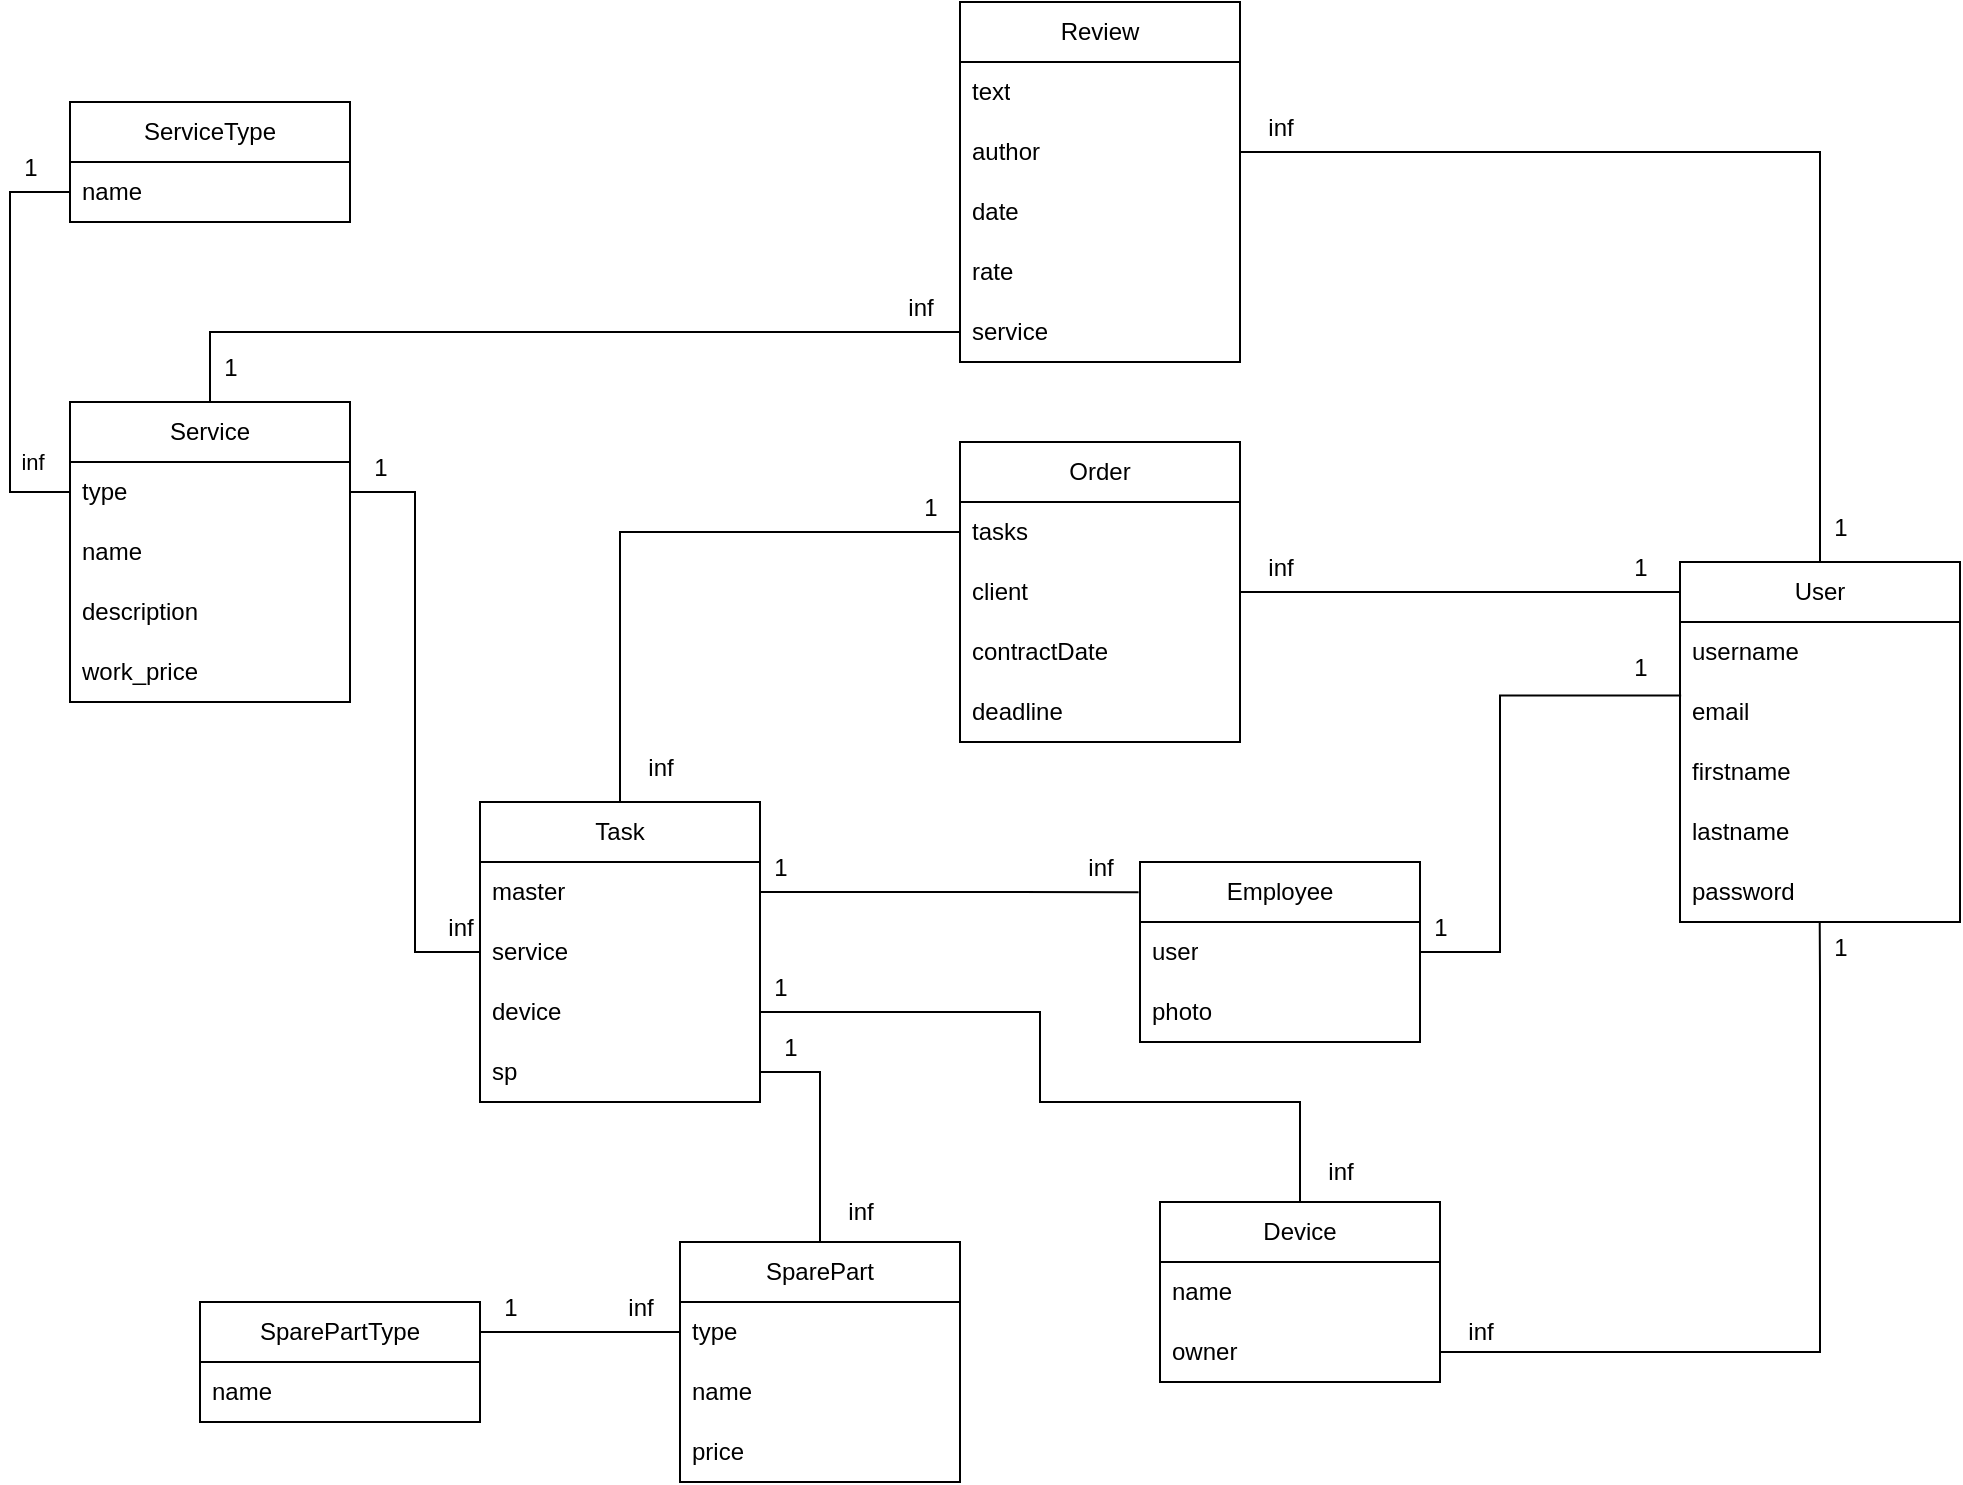<mxfile version="21.1.8" type="device">
  <diagram name="Страница 1" id="v-4OBDa3g8ti4X1HeZ94">
    <mxGraphModel dx="1363" dy="917" grid="1" gridSize="10" guides="1" tooltips="1" connect="1" arrows="1" fold="1" page="1" pageScale="1" pageWidth="1200" pageHeight="1920" math="0" shadow="0">
      <root>
        <mxCell id="0" />
        <mxCell id="1" parent="0" />
        <mxCell id="guEY1ZKLVSrb8ltvbtgd-1" value="ServiceType" style="swimlane;fontStyle=0;childLayout=stackLayout;horizontal=1;startSize=30;horizontalStack=0;resizeParent=1;resizeParentMax=0;resizeLast=0;collapsible=1;marginBottom=0;whiteSpace=wrap;html=1;" vertex="1" parent="1">
          <mxGeometry x="45" y="550" width="140" height="60" as="geometry" />
        </mxCell>
        <mxCell id="guEY1ZKLVSrb8ltvbtgd-2" value="name" style="text;strokeColor=none;fillColor=none;align=left;verticalAlign=middle;spacingLeft=4;spacingRight=4;overflow=hidden;points=[[0,0.5],[1,0.5]];portConstraint=eastwest;rotatable=0;whiteSpace=wrap;html=1;" vertex="1" parent="guEY1ZKLVSrb8ltvbtgd-1">
          <mxGeometry y="30" width="140" height="30" as="geometry" />
        </mxCell>
        <mxCell id="guEY1ZKLVSrb8ltvbtgd-9" value="SparePartType" style="swimlane;fontStyle=0;childLayout=stackLayout;horizontal=1;startSize=30;horizontalStack=0;resizeParent=1;resizeParentMax=0;resizeLast=0;collapsible=1;marginBottom=0;whiteSpace=wrap;html=1;" vertex="1" parent="1">
          <mxGeometry x="110" y="1150" width="140" height="60" as="geometry" />
        </mxCell>
        <mxCell id="guEY1ZKLVSrb8ltvbtgd-10" value="name" style="text;strokeColor=none;fillColor=none;align=left;verticalAlign=middle;spacingLeft=4;spacingRight=4;overflow=hidden;points=[[0,0.5],[1,0.5]];portConstraint=eastwest;rotatable=0;whiteSpace=wrap;html=1;" vertex="1" parent="guEY1ZKLVSrb8ltvbtgd-9">
          <mxGeometry y="30" width="140" height="30" as="geometry" />
        </mxCell>
        <mxCell id="guEY1ZKLVSrb8ltvbtgd-11" value="User" style="swimlane;fontStyle=0;childLayout=stackLayout;horizontal=1;startSize=30;horizontalStack=0;resizeParent=1;resizeParentMax=0;resizeLast=0;collapsible=1;marginBottom=0;whiteSpace=wrap;html=1;" vertex="1" parent="1">
          <mxGeometry x="850" y="780" width="140" height="180" as="geometry" />
        </mxCell>
        <mxCell id="guEY1ZKLVSrb8ltvbtgd-12" value="username" style="text;strokeColor=none;fillColor=none;align=left;verticalAlign=middle;spacingLeft=4;spacingRight=4;overflow=hidden;points=[[0,0.5],[1,0.5]];portConstraint=eastwest;rotatable=0;whiteSpace=wrap;html=1;" vertex="1" parent="guEY1ZKLVSrb8ltvbtgd-11">
          <mxGeometry y="30" width="140" height="30" as="geometry" />
        </mxCell>
        <mxCell id="guEY1ZKLVSrb8ltvbtgd-13" value="email" style="text;strokeColor=none;fillColor=none;align=left;verticalAlign=middle;spacingLeft=4;spacingRight=4;overflow=hidden;points=[[0,0.5],[1,0.5]];portConstraint=eastwest;rotatable=0;whiteSpace=wrap;html=1;" vertex="1" parent="guEY1ZKLVSrb8ltvbtgd-11">
          <mxGeometry y="60" width="140" height="30" as="geometry" />
        </mxCell>
        <mxCell id="guEY1ZKLVSrb8ltvbtgd-14" value="firstname" style="text;strokeColor=none;fillColor=none;align=left;verticalAlign=middle;spacingLeft=4;spacingRight=4;overflow=hidden;points=[[0,0.5],[1,0.5]];portConstraint=eastwest;rotatable=0;whiteSpace=wrap;html=1;" vertex="1" parent="guEY1ZKLVSrb8ltvbtgd-11">
          <mxGeometry y="90" width="140" height="30" as="geometry" />
        </mxCell>
        <mxCell id="guEY1ZKLVSrb8ltvbtgd-15" value="lastname" style="text;strokeColor=none;fillColor=none;align=left;verticalAlign=middle;spacingLeft=4;spacingRight=4;overflow=hidden;points=[[0,0.5],[1,0.5]];portConstraint=eastwest;rotatable=0;whiteSpace=wrap;html=1;" vertex="1" parent="guEY1ZKLVSrb8ltvbtgd-11">
          <mxGeometry y="120" width="140" height="30" as="geometry" />
        </mxCell>
        <mxCell id="guEY1ZKLVSrb8ltvbtgd-16" value="password" style="text;strokeColor=none;fillColor=none;align=left;verticalAlign=middle;spacingLeft=4;spacingRight=4;overflow=hidden;points=[[0,0.5],[1,0.5]];portConstraint=eastwest;rotatable=0;whiteSpace=wrap;html=1;" vertex="1" parent="guEY1ZKLVSrb8ltvbtgd-11">
          <mxGeometry y="150" width="140" height="30" as="geometry" />
        </mxCell>
        <mxCell id="guEY1ZKLVSrb8ltvbtgd-17" value="Employee" style="swimlane;fontStyle=0;childLayout=stackLayout;horizontal=1;startSize=30;horizontalStack=0;resizeParent=1;resizeParentMax=0;resizeLast=0;collapsible=1;marginBottom=0;whiteSpace=wrap;html=1;" vertex="1" parent="1">
          <mxGeometry x="580" y="930" width="140" height="90" as="geometry" />
        </mxCell>
        <mxCell id="guEY1ZKLVSrb8ltvbtgd-18" value="user" style="text;strokeColor=none;fillColor=none;align=left;verticalAlign=middle;spacingLeft=4;spacingRight=4;overflow=hidden;points=[[0,0.5],[1,0.5]];portConstraint=eastwest;rotatable=0;whiteSpace=wrap;html=1;" vertex="1" parent="guEY1ZKLVSrb8ltvbtgd-17">
          <mxGeometry y="30" width="140" height="30" as="geometry" />
        </mxCell>
        <mxCell id="guEY1ZKLVSrb8ltvbtgd-19" value="photo" style="text;strokeColor=none;fillColor=none;align=left;verticalAlign=middle;spacingLeft=4;spacingRight=4;overflow=hidden;points=[[0,0.5],[1,0.5]];portConstraint=eastwest;rotatable=0;whiteSpace=wrap;html=1;" vertex="1" parent="guEY1ZKLVSrb8ltvbtgd-17">
          <mxGeometry y="60" width="140" height="30" as="geometry" />
        </mxCell>
        <mxCell id="guEY1ZKLVSrb8ltvbtgd-21" value="SparePart" style="swimlane;fontStyle=0;childLayout=stackLayout;horizontal=1;startSize=30;horizontalStack=0;resizeParent=1;resizeParentMax=0;resizeLast=0;collapsible=1;marginBottom=0;whiteSpace=wrap;html=1;" vertex="1" parent="1">
          <mxGeometry x="350" y="1120" width="140" height="120" as="geometry" />
        </mxCell>
        <mxCell id="guEY1ZKLVSrb8ltvbtgd-22" value="type" style="text;strokeColor=none;fillColor=none;align=left;verticalAlign=middle;spacingLeft=4;spacingRight=4;overflow=hidden;points=[[0,0.5],[1,0.5]];portConstraint=eastwest;rotatable=0;whiteSpace=wrap;html=1;" vertex="1" parent="guEY1ZKLVSrb8ltvbtgd-21">
          <mxGeometry y="30" width="140" height="30" as="geometry" />
        </mxCell>
        <mxCell id="guEY1ZKLVSrb8ltvbtgd-23" value="name" style="text;strokeColor=none;fillColor=none;align=left;verticalAlign=middle;spacingLeft=4;spacingRight=4;overflow=hidden;points=[[0,0.5],[1,0.5]];portConstraint=eastwest;rotatable=0;whiteSpace=wrap;html=1;" vertex="1" parent="guEY1ZKLVSrb8ltvbtgd-21">
          <mxGeometry y="60" width="140" height="30" as="geometry" />
        </mxCell>
        <mxCell id="guEY1ZKLVSrb8ltvbtgd-24" value="price" style="text;strokeColor=none;fillColor=none;align=left;verticalAlign=middle;spacingLeft=4;spacingRight=4;overflow=hidden;points=[[0,0.5],[1,0.5]];portConstraint=eastwest;rotatable=0;whiteSpace=wrap;html=1;" vertex="1" parent="guEY1ZKLVSrb8ltvbtgd-21">
          <mxGeometry y="90" width="140" height="30" as="geometry" />
        </mxCell>
        <mxCell id="guEY1ZKLVSrb8ltvbtgd-25" value="Service" style="swimlane;fontStyle=0;childLayout=stackLayout;horizontal=1;startSize=30;horizontalStack=0;resizeParent=1;resizeParentMax=0;resizeLast=0;collapsible=1;marginBottom=0;whiteSpace=wrap;html=1;" vertex="1" parent="1">
          <mxGeometry x="45" y="700" width="140" height="150" as="geometry" />
        </mxCell>
        <mxCell id="guEY1ZKLVSrb8ltvbtgd-26" value="type" style="text;strokeColor=none;fillColor=none;align=left;verticalAlign=middle;spacingLeft=4;spacingRight=4;overflow=hidden;points=[[0,0.5],[1,0.5]];portConstraint=eastwest;rotatable=0;whiteSpace=wrap;html=1;" vertex="1" parent="guEY1ZKLVSrb8ltvbtgd-25">
          <mxGeometry y="30" width="140" height="30" as="geometry" />
        </mxCell>
        <mxCell id="guEY1ZKLVSrb8ltvbtgd-27" value="name" style="text;strokeColor=none;fillColor=none;align=left;verticalAlign=middle;spacingLeft=4;spacingRight=4;overflow=hidden;points=[[0,0.5],[1,0.5]];portConstraint=eastwest;rotatable=0;whiteSpace=wrap;html=1;" vertex="1" parent="guEY1ZKLVSrb8ltvbtgd-25">
          <mxGeometry y="60" width="140" height="30" as="geometry" />
        </mxCell>
        <mxCell id="guEY1ZKLVSrb8ltvbtgd-28" value="description" style="text;strokeColor=none;fillColor=none;align=left;verticalAlign=middle;spacingLeft=4;spacingRight=4;overflow=hidden;points=[[0,0.5],[1,0.5]];portConstraint=eastwest;rotatable=0;whiteSpace=wrap;html=1;" vertex="1" parent="guEY1ZKLVSrb8ltvbtgd-25">
          <mxGeometry y="90" width="140" height="30" as="geometry" />
        </mxCell>
        <mxCell id="guEY1ZKLVSrb8ltvbtgd-29" value="work_price" style="text;strokeColor=none;fillColor=none;align=left;verticalAlign=middle;spacingLeft=4;spacingRight=4;overflow=hidden;points=[[0,0.5],[1,0.5]];portConstraint=eastwest;rotatable=0;whiteSpace=wrap;html=1;" vertex="1" parent="guEY1ZKLVSrb8ltvbtgd-25">
          <mxGeometry y="120" width="140" height="30" as="geometry" />
        </mxCell>
        <mxCell id="guEY1ZKLVSrb8ltvbtgd-30" value="Device" style="swimlane;fontStyle=0;childLayout=stackLayout;horizontal=1;startSize=30;horizontalStack=0;resizeParent=1;resizeParentMax=0;resizeLast=0;collapsible=1;marginBottom=0;whiteSpace=wrap;html=1;" vertex="1" parent="1">
          <mxGeometry x="590" y="1100" width="140" height="90" as="geometry" />
        </mxCell>
        <mxCell id="guEY1ZKLVSrb8ltvbtgd-31" value="name" style="text;strokeColor=none;fillColor=none;align=left;verticalAlign=middle;spacingLeft=4;spacingRight=4;overflow=hidden;points=[[0,0.5],[1,0.5]];portConstraint=eastwest;rotatable=0;whiteSpace=wrap;html=1;" vertex="1" parent="guEY1ZKLVSrb8ltvbtgd-30">
          <mxGeometry y="30" width="140" height="30" as="geometry" />
        </mxCell>
        <mxCell id="guEY1ZKLVSrb8ltvbtgd-32" value="owner" style="text;strokeColor=none;fillColor=none;align=left;verticalAlign=middle;spacingLeft=4;spacingRight=4;overflow=hidden;points=[[0,0.5],[1,0.5]];portConstraint=eastwest;rotatable=0;whiteSpace=wrap;html=1;" vertex="1" parent="guEY1ZKLVSrb8ltvbtgd-30">
          <mxGeometry y="60" width="140" height="30" as="geometry" />
        </mxCell>
        <mxCell id="guEY1ZKLVSrb8ltvbtgd-34" value="Task" style="swimlane;fontStyle=0;childLayout=stackLayout;horizontal=1;startSize=30;horizontalStack=0;resizeParent=1;resizeParentMax=0;resizeLast=0;collapsible=1;marginBottom=0;whiteSpace=wrap;html=1;" vertex="1" parent="1">
          <mxGeometry x="250" y="900" width="140" height="150" as="geometry" />
        </mxCell>
        <mxCell id="guEY1ZKLVSrb8ltvbtgd-35" value="master" style="text;strokeColor=none;fillColor=none;align=left;verticalAlign=middle;spacingLeft=4;spacingRight=4;overflow=hidden;points=[[0,0.5],[1,0.5]];portConstraint=eastwest;rotatable=0;whiteSpace=wrap;html=1;" vertex="1" parent="guEY1ZKLVSrb8ltvbtgd-34">
          <mxGeometry y="30" width="140" height="30" as="geometry" />
        </mxCell>
        <mxCell id="guEY1ZKLVSrb8ltvbtgd-36" value="service" style="text;strokeColor=none;fillColor=none;align=left;verticalAlign=middle;spacingLeft=4;spacingRight=4;overflow=hidden;points=[[0,0.5],[1,0.5]];portConstraint=eastwest;rotatable=0;whiteSpace=wrap;html=1;" vertex="1" parent="guEY1ZKLVSrb8ltvbtgd-34">
          <mxGeometry y="60" width="140" height="30" as="geometry" />
        </mxCell>
        <mxCell id="guEY1ZKLVSrb8ltvbtgd-37" value="device" style="text;strokeColor=none;fillColor=none;align=left;verticalAlign=middle;spacingLeft=4;spacingRight=4;overflow=hidden;points=[[0,0.5],[1,0.5]];portConstraint=eastwest;rotatable=0;whiteSpace=wrap;html=1;" vertex="1" parent="guEY1ZKLVSrb8ltvbtgd-34">
          <mxGeometry y="90" width="140" height="30" as="geometry" />
        </mxCell>
        <mxCell id="guEY1ZKLVSrb8ltvbtgd-38" value="sp" style="text;strokeColor=none;fillColor=none;align=left;verticalAlign=middle;spacingLeft=4;spacingRight=4;overflow=hidden;points=[[0,0.5],[1,0.5]];portConstraint=eastwest;rotatable=0;whiteSpace=wrap;html=1;" vertex="1" parent="guEY1ZKLVSrb8ltvbtgd-34">
          <mxGeometry y="120" width="140" height="30" as="geometry" />
        </mxCell>
        <mxCell id="guEY1ZKLVSrb8ltvbtgd-39" value="Order" style="swimlane;fontStyle=0;childLayout=stackLayout;horizontal=1;startSize=30;horizontalStack=0;resizeParent=1;resizeParentMax=0;resizeLast=0;collapsible=1;marginBottom=0;whiteSpace=wrap;html=1;" vertex="1" parent="1">
          <mxGeometry x="490" y="720" width="140" height="150" as="geometry" />
        </mxCell>
        <mxCell id="guEY1ZKLVSrb8ltvbtgd-40" value="tasks" style="text;strokeColor=none;fillColor=none;align=left;verticalAlign=middle;spacingLeft=4;spacingRight=4;overflow=hidden;points=[[0,0.5],[1,0.5]];portConstraint=eastwest;rotatable=0;whiteSpace=wrap;html=1;" vertex="1" parent="guEY1ZKLVSrb8ltvbtgd-39">
          <mxGeometry y="30" width="140" height="30" as="geometry" />
        </mxCell>
        <mxCell id="guEY1ZKLVSrb8ltvbtgd-41" value="client" style="text;strokeColor=none;fillColor=none;align=left;verticalAlign=middle;spacingLeft=4;spacingRight=4;overflow=hidden;points=[[0,0.5],[1,0.5]];portConstraint=eastwest;rotatable=0;whiteSpace=wrap;html=1;" vertex="1" parent="guEY1ZKLVSrb8ltvbtgd-39">
          <mxGeometry y="60" width="140" height="30" as="geometry" />
        </mxCell>
        <mxCell id="guEY1ZKLVSrb8ltvbtgd-42" value="contractDate" style="text;strokeColor=none;fillColor=none;align=left;verticalAlign=middle;spacingLeft=4;spacingRight=4;overflow=hidden;points=[[0,0.5],[1,0.5]];portConstraint=eastwest;rotatable=0;whiteSpace=wrap;html=1;" vertex="1" parent="guEY1ZKLVSrb8ltvbtgd-39">
          <mxGeometry y="90" width="140" height="30" as="geometry" />
        </mxCell>
        <mxCell id="guEY1ZKLVSrb8ltvbtgd-43" value="deadline" style="text;strokeColor=none;fillColor=none;align=left;verticalAlign=middle;spacingLeft=4;spacingRight=4;overflow=hidden;points=[[0,0.5],[1,0.5]];portConstraint=eastwest;rotatable=0;whiteSpace=wrap;html=1;" vertex="1" parent="guEY1ZKLVSrb8ltvbtgd-39">
          <mxGeometry y="120" width="140" height="30" as="geometry" />
        </mxCell>
        <mxCell id="guEY1ZKLVSrb8ltvbtgd-44" value="Review" style="swimlane;fontStyle=0;childLayout=stackLayout;horizontal=1;startSize=30;horizontalStack=0;resizeParent=1;resizeParentMax=0;resizeLast=0;collapsible=1;marginBottom=0;whiteSpace=wrap;html=1;" vertex="1" parent="1">
          <mxGeometry x="490" y="500" width="140" height="180" as="geometry" />
        </mxCell>
        <mxCell id="guEY1ZKLVSrb8ltvbtgd-45" value="text" style="text;strokeColor=none;fillColor=none;align=left;verticalAlign=middle;spacingLeft=4;spacingRight=4;overflow=hidden;points=[[0,0.5],[1,0.5]];portConstraint=eastwest;rotatable=0;whiteSpace=wrap;html=1;" vertex="1" parent="guEY1ZKLVSrb8ltvbtgd-44">
          <mxGeometry y="30" width="140" height="30" as="geometry" />
        </mxCell>
        <mxCell id="guEY1ZKLVSrb8ltvbtgd-46" value="author" style="text;strokeColor=none;fillColor=none;align=left;verticalAlign=middle;spacingLeft=4;spacingRight=4;overflow=hidden;points=[[0,0.5],[1,0.5]];portConstraint=eastwest;rotatable=0;whiteSpace=wrap;html=1;" vertex="1" parent="guEY1ZKLVSrb8ltvbtgd-44">
          <mxGeometry y="60" width="140" height="30" as="geometry" />
        </mxCell>
        <mxCell id="guEY1ZKLVSrb8ltvbtgd-47" value="date" style="text;strokeColor=none;fillColor=none;align=left;verticalAlign=middle;spacingLeft=4;spacingRight=4;overflow=hidden;points=[[0,0.5],[1,0.5]];portConstraint=eastwest;rotatable=0;whiteSpace=wrap;html=1;" vertex="1" parent="guEY1ZKLVSrb8ltvbtgd-44">
          <mxGeometry y="90" width="140" height="30" as="geometry" />
        </mxCell>
        <mxCell id="guEY1ZKLVSrb8ltvbtgd-48" value="rate" style="text;strokeColor=none;fillColor=none;align=left;verticalAlign=middle;spacingLeft=4;spacingRight=4;overflow=hidden;points=[[0,0.5],[1,0.5]];portConstraint=eastwest;rotatable=0;whiteSpace=wrap;html=1;" vertex="1" parent="guEY1ZKLVSrb8ltvbtgd-44">
          <mxGeometry y="120" width="140" height="30" as="geometry" />
        </mxCell>
        <mxCell id="guEY1ZKLVSrb8ltvbtgd-49" value="service" style="text;strokeColor=none;fillColor=none;align=left;verticalAlign=middle;spacingLeft=4;spacingRight=4;overflow=hidden;points=[[0,0.5],[1,0.5]];portConstraint=eastwest;rotatable=0;whiteSpace=wrap;html=1;" vertex="1" parent="guEY1ZKLVSrb8ltvbtgd-44">
          <mxGeometry y="150" width="140" height="30" as="geometry" />
        </mxCell>
        <mxCell id="guEY1ZKLVSrb8ltvbtgd-60" style="edgeStyle=orthogonalEdgeStyle;rounded=0;orthogonalLoop=1;jettySize=auto;html=1;entryX=1;entryY=0.5;entryDx=0;entryDy=0;endArrow=none;endFill=0;" edge="1" parent="1" source="guEY1ZKLVSrb8ltvbtgd-36" target="guEY1ZKLVSrb8ltvbtgd-26">
          <mxGeometry relative="1" as="geometry" />
        </mxCell>
        <mxCell id="guEY1ZKLVSrb8ltvbtgd-62" style="edgeStyle=orthogonalEdgeStyle;rounded=0;orthogonalLoop=1;jettySize=auto;html=1;entryX=0.5;entryY=0;entryDx=0;entryDy=0;endArrow=none;endFill=0;" edge="1" parent="1" source="guEY1ZKLVSrb8ltvbtgd-40" target="guEY1ZKLVSrb8ltvbtgd-34">
          <mxGeometry relative="1" as="geometry" />
        </mxCell>
        <mxCell id="guEY1ZKLVSrb8ltvbtgd-64" style="edgeStyle=orthogonalEdgeStyle;rounded=0;orthogonalLoop=1;jettySize=auto;html=1;entryX=0.004;entryY=0.227;entryDx=0;entryDy=0;entryPerimeter=0;endArrow=none;endFill=0;" edge="1" parent="1" source="guEY1ZKLVSrb8ltvbtgd-18" target="guEY1ZKLVSrb8ltvbtgd-13">
          <mxGeometry relative="1" as="geometry">
            <Array as="points">
              <mxPoint x="760" y="975" />
              <mxPoint x="760" y="847" />
            </Array>
          </mxGeometry>
        </mxCell>
        <mxCell id="guEY1ZKLVSrb8ltvbtgd-69" style="edgeStyle=orthogonalEdgeStyle;rounded=0;orthogonalLoop=1;jettySize=auto;html=1;entryX=1;entryY=0.25;entryDx=0;entryDy=0;endArrow=none;endFill=0;" edge="1" parent="1" source="guEY1ZKLVSrb8ltvbtgd-22" target="guEY1ZKLVSrb8ltvbtgd-9">
          <mxGeometry relative="1" as="geometry" />
        </mxCell>
        <mxCell id="guEY1ZKLVSrb8ltvbtgd-70" style="edgeStyle=orthogonalEdgeStyle;rounded=0;orthogonalLoop=1;jettySize=auto;html=1;entryX=0;entryY=0.5;entryDx=0;entryDy=0;endArrow=none;endFill=0;" edge="1" parent="1" source="guEY1ZKLVSrb8ltvbtgd-26" target="guEY1ZKLVSrb8ltvbtgd-2">
          <mxGeometry relative="1" as="geometry">
            <Array as="points">
              <mxPoint x="15" y="745" />
              <mxPoint x="15" y="595" />
            </Array>
          </mxGeometry>
        </mxCell>
        <mxCell id="guEY1ZKLVSrb8ltvbtgd-85" value="inf" style="edgeLabel;html=1;align=center;verticalAlign=middle;resizable=0;points=[];" vertex="1" connectable="0" parent="guEY1ZKLVSrb8ltvbtgd-70">
          <mxGeometry x="-0.917" y="-5" relative="1" as="geometry">
            <mxPoint x="-11" y="-10" as="offset" />
          </mxGeometry>
        </mxCell>
        <mxCell id="guEY1ZKLVSrb8ltvbtgd-71" style="edgeStyle=orthogonalEdgeStyle;rounded=0;orthogonalLoop=1;jettySize=auto;html=1;endArrow=none;endFill=0;" edge="1" parent="1" source="guEY1ZKLVSrb8ltvbtgd-46" target="guEY1ZKLVSrb8ltvbtgd-11">
          <mxGeometry relative="1" as="geometry" />
        </mxCell>
        <mxCell id="guEY1ZKLVSrb8ltvbtgd-72" style="edgeStyle=orthogonalEdgeStyle;rounded=0;orthogonalLoop=1;jettySize=auto;html=1;endArrow=none;endFill=0;" edge="1" parent="1" source="guEY1ZKLVSrb8ltvbtgd-49" target="guEY1ZKLVSrb8ltvbtgd-25">
          <mxGeometry relative="1" as="geometry" />
        </mxCell>
        <mxCell id="guEY1ZKLVSrb8ltvbtgd-74" style="edgeStyle=orthogonalEdgeStyle;rounded=0;orthogonalLoop=1;jettySize=auto;html=1;entryX=0.5;entryY=0;entryDx=0;entryDy=0;endArrow=none;endFill=0;" edge="1" parent="1" source="guEY1ZKLVSrb8ltvbtgd-38" target="guEY1ZKLVSrb8ltvbtgd-21">
          <mxGeometry relative="1" as="geometry" />
        </mxCell>
        <mxCell id="guEY1ZKLVSrb8ltvbtgd-76" style="edgeStyle=orthogonalEdgeStyle;rounded=0;orthogonalLoop=1;jettySize=auto;html=1;entryX=-0.005;entryY=0.168;entryDx=0;entryDy=0;entryPerimeter=0;endArrow=none;endFill=0;" edge="1" parent="1" source="guEY1ZKLVSrb8ltvbtgd-35" target="guEY1ZKLVSrb8ltvbtgd-17">
          <mxGeometry relative="1" as="geometry">
            <mxPoint x="470" y="945.5" as="targetPoint" />
          </mxGeometry>
        </mxCell>
        <mxCell id="guEY1ZKLVSrb8ltvbtgd-77" style="edgeStyle=orthogonalEdgeStyle;rounded=0;orthogonalLoop=1;jettySize=auto;html=1;entryX=-0.001;entryY=0.083;entryDx=0;entryDy=0;entryPerimeter=0;endArrow=none;endFill=0;" edge="1" parent="1" source="guEY1ZKLVSrb8ltvbtgd-41" target="guEY1ZKLVSrb8ltvbtgd-11">
          <mxGeometry relative="1" as="geometry" />
        </mxCell>
        <mxCell id="guEY1ZKLVSrb8ltvbtgd-83" style="edgeStyle=orthogonalEdgeStyle;rounded=0;orthogonalLoop=1;jettySize=auto;html=1;entryX=0.5;entryY=0;entryDx=0;entryDy=0;endArrow=none;endFill=0;" edge="1" parent="1" source="guEY1ZKLVSrb8ltvbtgd-37" target="guEY1ZKLVSrb8ltvbtgd-30">
          <mxGeometry relative="1" as="geometry">
            <Array as="points">
              <mxPoint x="530" y="1005" />
              <mxPoint x="530" y="1050" />
              <mxPoint x="660" y="1050" />
            </Array>
          </mxGeometry>
        </mxCell>
        <mxCell id="guEY1ZKLVSrb8ltvbtgd-84" style="edgeStyle=orthogonalEdgeStyle;rounded=0;orthogonalLoop=1;jettySize=auto;html=1;entryX=0.499;entryY=0.995;entryDx=0;entryDy=0;entryPerimeter=0;endArrow=none;endFill=0;" edge="1" parent="1" source="guEY1ZKLVSrb8ltvbtgd-32" target="guEY1ZKLVSrb8ltvbtgd-16">
          <mxGeometry relative="1" as="geometry">
            <mxPoint x="890" y="990" as="targetPoint" />
            <Array as="points">
              <mxPoint x="920" y="1175" />
              <mxPoint x="920" y="990" />
            </Array>
          </mxGeometry>
        </mxCell>
        <mxCell id="guEY1ZKLVSrb8ltvbtgd-86" value="1" style="text;html=1;align=center;verticalAlign=middle;resizable=0;points=[];autosize=1;strokeColor=none;fillColor=none;" vertex="1" parent="1">
          <mxGeometry x="10" y="568" width="30" height="30" as="geometry" />
        </mxCell>
        <mxCell id="guEY1ZKLVSrb8ltvbtgd-87" value="1" style="text;html=1;align=center;verticalAlign=middle;resizable=0;points=[];autosize=1;strokeColor=none;fillColor=none;" vertex="1" parent="1">
          <mxGeometry x="110" y="668" width="30" height="30" as="geometry" />
        </mxCell>
        <mxCell id="guEY1ZKLVSrb8ltvbtgd-88" value="inf" style="text;html=1;align=center;verticalAlign=middle;resizable=0;points=[];autosize=1;strokeColor=none;fillColor=none;" vertex="1" parent="1">
          <mxGeometry x="450" y="638" width="40" height="30" as="geometry" />
        </mxCell>
        <mxCell id="guEY1ZKLVSrb8ltvbtgd-89" value="inf" style="text;html=1;align=center;verticalAlign=middle;resizable=0;points=[];autosize=1;strokeColor=none;fillColor=none;" vertex="1" parent="1">
          <mxGeometry x="310" y="1138" width="40" height="30" as="geometry" />
        </mxCell>
        <mxCell id="guEY1ZKLVSrb8ltvbtgd-90" value="1" style="text;html=1;align=center;verticalAlign=middle;resizable=0;points=[];autosize=1;strokeColor=none;fillColor=none;" vertex="1" parent="1">
          <mxGeometry x="250" y="1138" width="30" height="30" as="geometry" />
        </mxCell>
        <mxCell id="guEY1ZKLVSrb8ltvbtgd-91" value="inf" style="text;html=1;align=center;verticalAlign=middle;resizable=0;points=[];autosize=1;strokeColor=none;fillColor=none;" vertex="1" parent="1">
          <mxGeometry x="420" y="1090" width="40" height="30" as="geometry" />
        </mxCell>
        <mxCell id="guEY1ZKLVSrb8ltvbtgd-92" value="1" style="text;html=1;align=center;verticalAlign=middle;resizable=0;points=[];autosize=1;strokeColor=none;fillColor=none;" vertex="1" parent="1">
          <mxGeometry x="390" y="1008" width="30" height="30" as="geometry" />
        </mxCell>
        <mxCell id="guEY1ZKLVSrb8ltvbtgd-93" value="1" style="text;html=1;align=center;verticalAlign=middle;resizable=0;points=[];autosize=1;strokeColor=none;fillColor=none;" vertex="1" parent="1">
          <mxGeometry x="385" y="978" width="30" height="30" as="geometry" />
        </mxCell>
        <mxCell id="guEY1ZKLVSrb8ltvbtgd-94" value="inf" style="text;html=1;align=center;verticalAlign=middle;resizable=0;points=[];autosize=1;strokeColor=none;fillColor=none;" vertex="1" parent="1">
          <mxGeometry x="660" y="1070" width="40" height="30" as="geometry" />
        </mxCell>
        <mxCell id="guEY1ZKLVSrb8ltvbtgd-95" value="1" style="text;html=1;align=center;verticalAlign=middle;resizable=0;points=[];autosize=1;strokeColor=none;fillColor=none;" vertex="1" parent="1">
          <mxGeometry x="385" y="918" width="30" height="30" as="geometry" />
        </mxCell>
        <mxCell id="guEY1ZKLVSrb8ltvbtgd-96" value="inf" style="text;html=1;align=center;verticalAlign=middle;resizable=0;points=[];autosize=1;strokeColor=none;fillColor=none;" vertex="1" parent="1">
          <mxGeometry x="540" y="918" width="40" height="30" as="geometry" />
        </mxCell>
        <mxCell id="guEY1ZKLVSrb8ltvbtgd-97" value="inf" style="text;html=1;align=center;verticalAlign=middle;resizable=0;points=[];autosize=1;strokeColor=none;fillColor=none;" vertex="1" parent="1">
          <mxGeometry x="220" y="948" width="40" height="30" as="geometry" />
        </mxCell>
        <mxCell id="guEY1ZKLVSrb8ltvbtgd-98" value="1" style="text;html=1;align=center;verticalAlign=middle;resizable=0;points=[];autosize=1;strokeColor=none;fillColor=none;" vertex="1" parent="1">
          <mxGeometry x="185" y="718" width="30" height="30" as="geometry" />
        </mxCell>
        <mxCell id="guEY1ZKLVSrb8ltvbtgd-99" value="1" style="text;html=1;align=center;verticalAlign=middle;resizable=0;points=[];autosize=1;strokeColor=none;fillColor=none;" vertex="1" parent="1">
          <mxGeometry x="460" y="738" width="30" height="30" as="geometry" />
        </mxCell>
        <mxCell id="guEY1ZKLVSrb8ltvbtgd-100" value="inf" style="text;html=1;align=center;verticalAlign=middle;resizable=0;points=[];autosize=1;strokeColor=none;fillColor=none;" vertex="1" parent="1">
          <mxGeometry x="320" y="868" width="40" height="30" as="geometry" />
        </mxCell>
        <mxCell id="guEY1ZKLVSrb8ltvbtgd-101" value="inf" style="text;html=1;align=center;verticalAlign=middle;resizable=0;points=[];autosize=1;strokeColor=none;fillColor=none;" vertex="1" parent="1">
          <mxGeometry x="630" y="548" width="40" height="30" as="geometry" />
        </mxCell>
        <mxCell id="guEY1ZKLVSrb8ltvbtgd-102" value="1" style="text;html=1;align=center;verticalAlign=middle;resizable=0;points=[];autosize=1;strokeColor=none;fillColor=none;" vertex="1" parent="1">
          <mxGeometry x="915" y="748" width="30" height="30" as="geometry" />
        </mxCell>
        <mxCell id="guEY1ZKLVSrb8ltvbtgd-103" value="1" style="text;html=1;align=center;verticalAlign=middle;resizable=0;points=[];autosize=1;strokeColor=none;fillColor=none;" vertex="1" parent="1">
          <mxGeometry x="715" y="948" width="30" height="30" as="geometry" />
        </mxCell>
        <mxCell id="guEY1ZKLVSrb8ltvbtgd-104" value="1" style="text;html=1;align=center;verticalAlign=middle;resizable=0;points=[];autosize=1;strokeColor=none;fillColor=none;" vertex="1" parent="1">
          <mxGeometry x="815" y="818" width="30" height="30" as="geometry" />
        </mxCell>
        <mxCell id="guEY1ZKLVSrb8ltvbtgd-105" value="inf" style="text;html=1;align=center;verticalAlign=middle;resizable=0;points=[];autosize=1;strokeColor=none;fillColor=none;" vertex="1" parent="1">
          <mxGeometry x="630" y="768" width="40" height="30" as="geometry" />
        </mxCell>
        <mxCell id="guEY1ZKLVSrb8ltvbtgd-106" value="1" style="text;html=1;align=center;verticalAlign=middle;resizable=0;points=[];autosize=1;strokeColor=none;fillColor=none;" vertex="1" parent="1">
          <mxGeometry x="815" y="768" width="30" height="30" as="geometry" />
        </mxCell>
        <mxCell id="guEY1ZKLVSrb8ltvbtgd-107" value="inf" style="text;html=1;align=center;verticalAlign=middle;resizable=0;points=[];autosize=1;strokeColor=none;fillColor=none;" vertex="1" parent="1">
          <mxGeometry x="730" y="1150" width="40" height="30" as="geometry" />
        </mxCell>
        <mxCell id="guEY1ZKLVSrb8ltvbtgd-108" value="1" style="text;html=1;align=center;verticalAlign=middle;resizable=0;points=[];autosize=1;strokeColor=none;fillColor=none;" vertex="1" parent="1">
          <mxGeometry x="915" y="958" width="30" height="30" as="geometry" />
        </mxCell>
      </root>
    </mxGraphModel>
  </diagram>
</mxfile>
